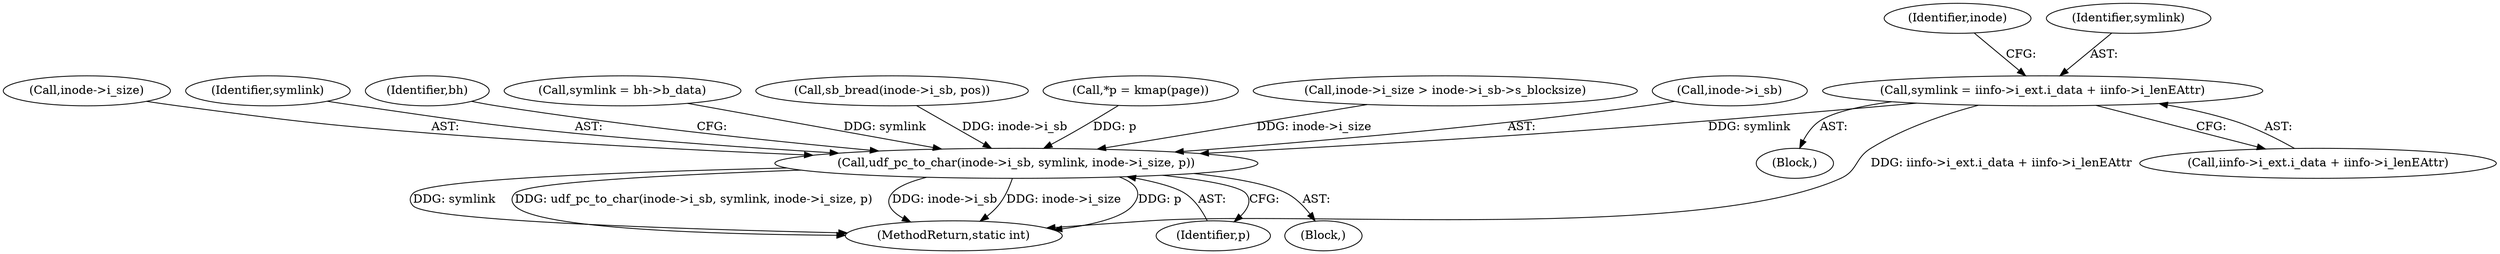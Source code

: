 digraph "0_linux_0e5cc9a40ada6046e6bc3bdfcd0c0d7e4b706b14_2@pointer" {
"1000163" [label="(Call,symlink = iinfo->i_ext.i_data + iinfo->i_lenEAttr)"];
"1000197" [label="(Call,udf_pc_to_char(inode->i_sb, symlink, inode->i_size, p))"];
"1000165" [label="(Call,iinfo->i_ext.i_data + iinfo->i_lenEAttr)"];
"1000178" [label="(Call,sb_bread(inode->i_sb, pos))"];
"1000199" [label="(Identifier,inode)"];
"1000236" [label="(MethodReturn,static int)"];
"1000120" [label="(Call,*p = kmap(page))"];
"1000162" [label="(Block,)"];
"1000127" [label="(Call,inode->i_size > inode->i_sb->s_blocksize)"];
"1000198" [label="(Call,inode->i_sb)"];
"1000202" [label="(Call,inode->i_size)"];
"1000197" [label="(Call,udf_pc_to_char(inode->i_sb, symlink, inode->i_size, p))"];
"1000201" [label="(Identifier,symlink)"];
"1000205" [label="(Identifier,p)"];
"1000163" [label="(Call,symlink = iinfo->i_ext.i_data + iinfo->i_lenEAttr)"];
"1000104" [label="(Block,)"];
"1000207" [label="(Identifier,bh)"];
"1000192" [label="(Call,symlink = bh->b_data)"];
"1000164" [label="(Identifier,symlink)"];
"1000163" -> "1000162"  [label="AST: "];
"1000163" -> "1000165"  [label="CFG: "];
"1000164" -> "1000163"  [label="AST: "];
"1000165" -> "1000163"  [label="AST: "];
"1000199" -> "1000163"  [label="CFG: "];
"1000163" -> "1000236"  [label="DDG: iinfo->i_ext.i_data + iinfo->i_lenEAttr"];
"1000163" -> "1000197"  [label="DDG: symlink"];
"1000197" -> "1000104"  [label="AST: "];
"1000197" -> "1000205"  [label="CFG: "];
"1000198" -> "1000197"  [label="AST: "];
"1000201" -> "1000197"  [label="AST: "];
"1000202" -> "1000197"  [label="AST: "];
"1000205" -> "1000197"  [label="AST: "];
"1000207" -> "1000197"  [label="CFG: "];
"1000197" -> "1000236"  [label="DDG: p"];
"1000197" -> "1000236"  [label="DDG: symlink"];
"1000197" -> "1000236"  [label="DDG: udf_pc_to_char(inode->i_sb, symlink, inode->i_size, p)"];
"1000197" -> "1000236"  [label="DDG: inode->i_sb"];
"1000197" -> "1000236"  [label="DDG: inode->i_size"];
"1000178" -> "1000197"  [label="DDG: inode->i_sb"];
"1000192" -> "1000197"  [label="DDG: symlink"];
"1000127" -> "1000197"  [label="DDG: inode->i_size"];
"1000120" -> "1000197"  [label="DDG: p"];
}
